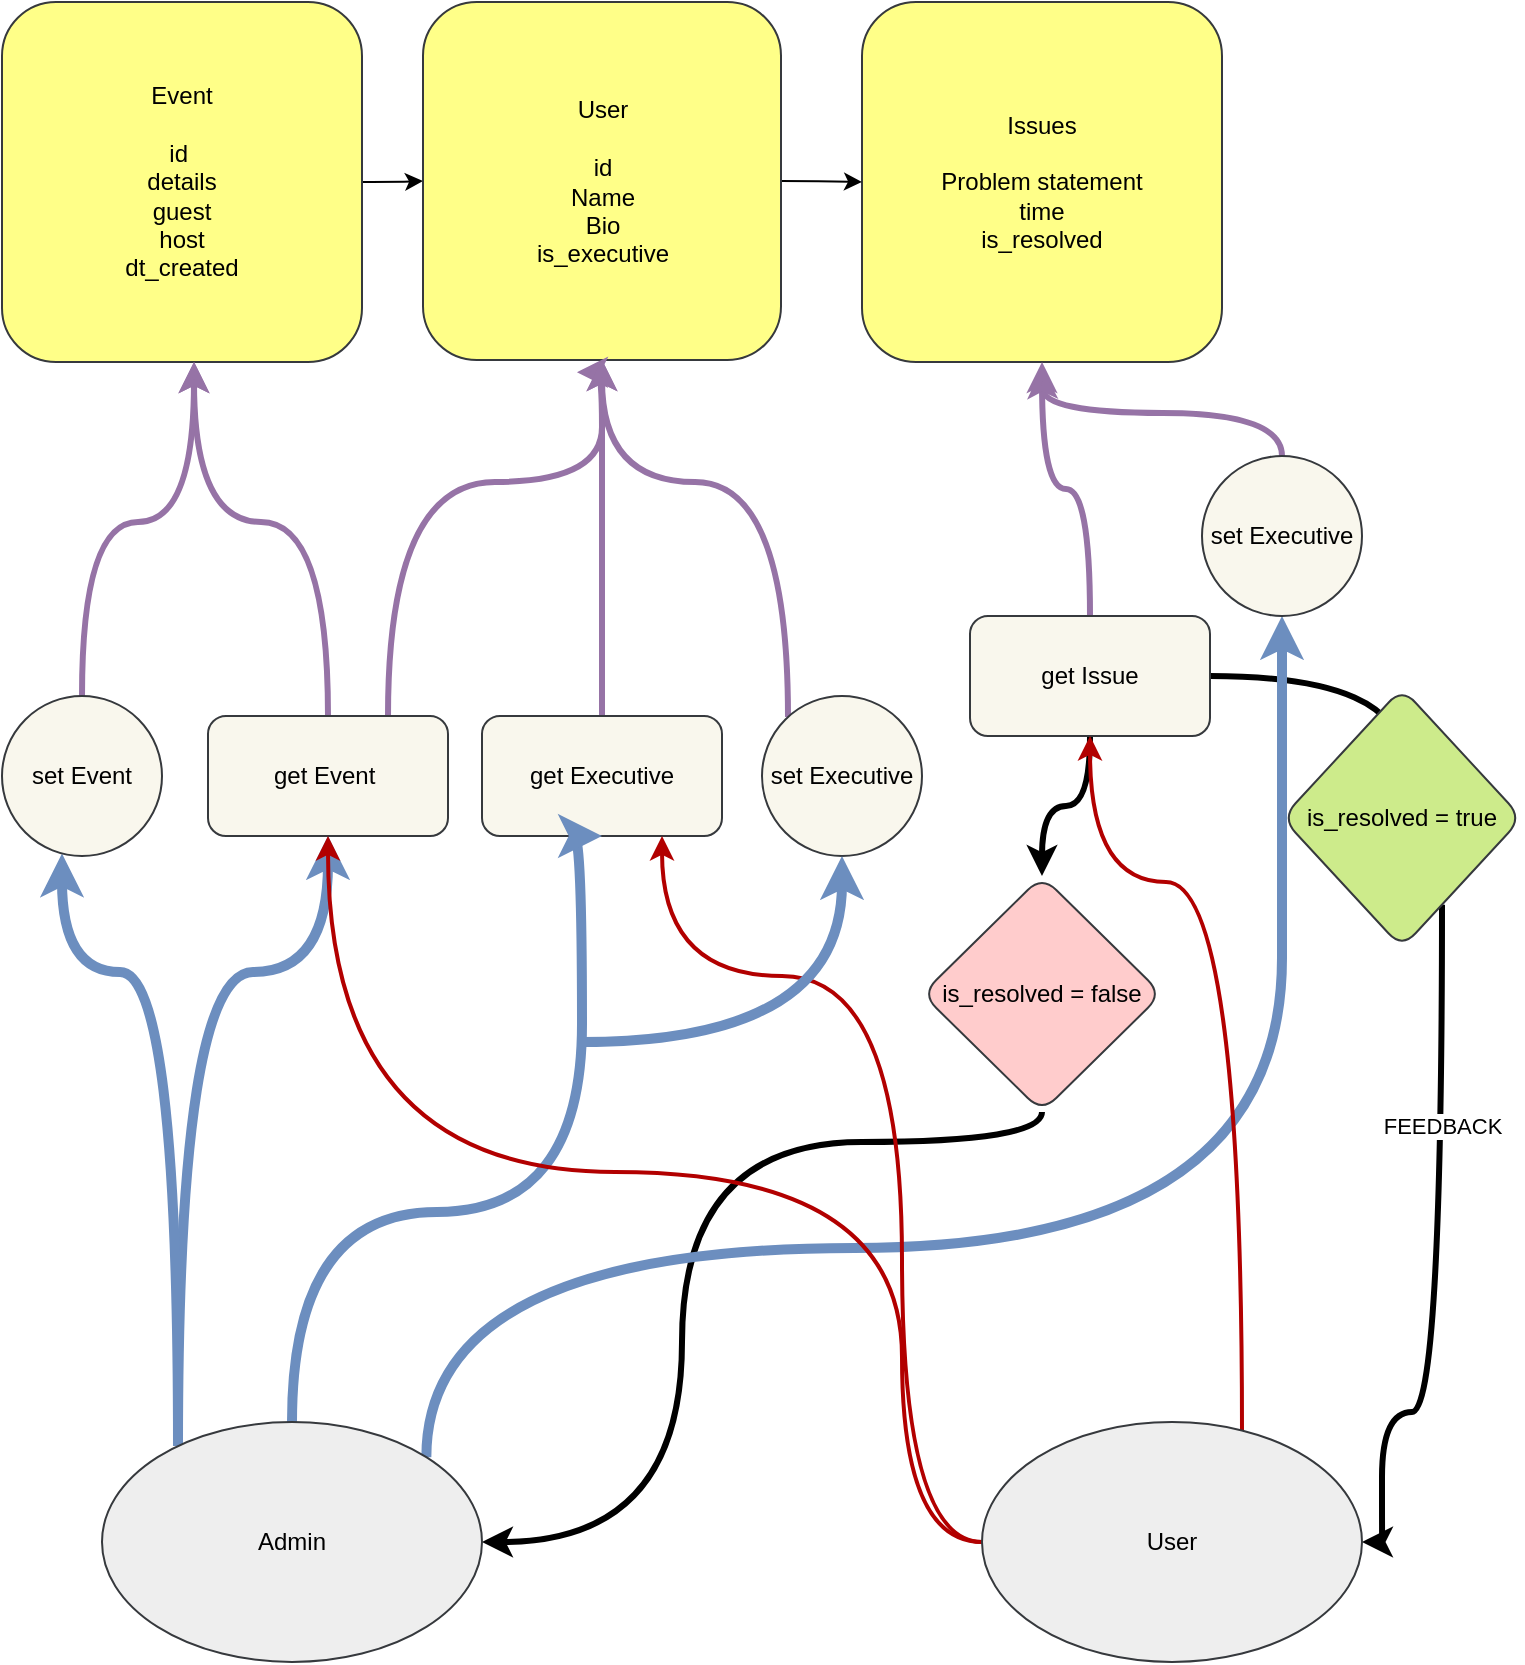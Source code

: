 <mxfile>
    <diagram id="yrAIs954T6zfqzeUiARS" name="Page-1">
        <mxGraphModel dx="528" dy="565" grid="1" gridSize="10" guides="1" tooltips="1" connect="1" arrows="1" fold="1" page="1" pageScale="1" pageWidth="850" pageHeight="1100" background="none" math="0" shadow="0">
            <root>
                <mxCell id="0"/>
                <mxCell id="1" parent="0"/>
                <mxCell id="-5KZdRByPbmMDSF_PC5L-4" value="" style="edgeStyle=orthogonalEdgeStyle;rounded=1;orthogonalLoop=1;jettySize=auto;html=1;curved=1;" parent="1" source="-5KZdRByPbmMDSF_PC5L-1" target="-5KZdRByPbmMDSF_PC5L-3" edge="1">
                    <mxGeometry relative="1" as="geometry"/>
                </mxCell>
                <mxCell id="-5KZdRByPbmMDSF_PC5L-1" value="Event&lt;br&gt;&lt;br&gt;id&amp;nbsp;&lt;br&gt;details&lt;br&gt;guest&lt;br&gt;host&lt;br&gt;dt_created" style="whiteSpace=wrap;html=1;aspect=fixed;fillColor=#ffff88;strokeColor=#36393d;rounded=1;" parent="1" vertex="1">
                    <mxGeometry x="70" y="127" width="180" height="180" as="geometry"/>
                </mxCell>
                <mxCell id="-5KZdRByPbmMDSF_PC5L-2" value="Issues&lt;br&gt;&lt;br&gt;Problem statement&lt;br&gt;time&lt;br&gt;is_resolved&lt;br&gt;" style="whiteSpace=wrap;html=1;aspect=fixed;fillColor=#ffff88;strokeColor=#36393d;rounded=1;" parent="1" vertex="1">
                    <mxGeometry x="500" y="127" width="180" height="180" as="geometry"/>
                </mxCell>
                <mxCell id="-5KZdRByPbmMDSF_PC5L-5" value="" style="edgeStyle=orthogonalEdgeStyle;rounded=1;orthogonalLoop=1;jettySize=auto;html=1;curved=1;" parent="1" source="-5KZdRByPbmMDSF_PC5L-3" target="-5KZdRByPbmMDSF_PC5L-2" edge="1">
                    <mxGeometry relative="1" as="geometry"/>
                </mxCell>
                <mxCell id="-5KZdRByPbmMDSF_PC5L-3" value="User&lt;br&gt;&lt;br&gt;id&lt;br&gt;Name&lt;br&gt;Bio&lt;br&gt;is_executive" style="whiteSpace=wrap;html=1;aspect=fixed;fillColor=#ffff88;strokeColor=#36393d;rounded=1;" parent="1" vertex="1">
                    <mxGeometry x="280.5" y="127" width="179" height="179" as="geometry"/>
                </mxCell>
                <mxCell id="-5KZdRByPbmMDSF_PC5L-7" value="" style="edgeStyle=orthogonalEdgeStyle;rounded=1;orthogonalLoop=1;jettySize=auto;html=1;fillColor=#e1d5e7;strokeColor=#9673a6;strokeWidth=3;curved=1;" parent="1" source="-5KZdRByPbmMDSF_PC5L-6" target="-5KZdRByPbmMDSF_PC5L-1" edge="1">
                    <mxGeometry relative="1" as="geometry">
                        <Array as="points">
                            <mxPoint x="233" y="387"/>
                            <mxPoint x="166" y="387"/>
                        </Array>
                    </mxGeometry>
                </mxCell>
                <mxCell id="-5KZdRByPbmMDSF_PC5L-29" value="" style="edgeStyle=orthogonalEdgeStyle;rounded=1;orthogonalLoop=1;jettySize=auto;html=1;fillColor=#dae8fc;strokeColor=#6c8ebf;gradientColor=#7ea6e0;strokeWidth=5;curved=1;" parent="1" source="-5KZdRByPbmMDSF_PC5L-27" target="-5KZdRByPbmMDSF_PC5L-6" edge="1">
                    <mxGeometry relative="1" as="geometry">
                        <Array as="points">
                            <mxPoint x="158" y="612"/>
                            <mxPoint x="233" y="612"/>
                        </Array>
                    </mxGeometry>
                </mxCell>
                <mxCell id="-5KZdRByPbmMDSF_PC5L-44" style="edgeStyle=orthogonalEdgeStyle;rounded=1;orthogonalLoop=1;jettySize=auto;html=1;exitX=0.75;exitY=0;exitDx=0;exitDy=0;strokeColor=#9673A6;strokeWidth=3;entryX=0.43;entryY=1.034;entryDx=0;entryDy=0;entryPerimeter=0;curved=1;" parent="1" source="-5KZdRByPbmMDSF_PC5L-6" target="-5KZdRByPbmMDSF_PC5L-3" edge="1">
                    <mxGeometry relative="1" as="geometry">
                        <mxPoint x="370" y="367" as="targetPoint"/>
                        <Array as="points">
                            <mxPoint x="263" y="367"/>
                            <mxPoint x="370" y="367"/>
                        </Array>
                    </mxGeometry>
                </mxCell>
                <mxCell id="-5KZdRByPbmMDSF_PC5L-6" value="get Event&amp;nbsp;" style="rounded=1;whiteSpace=wrap;html=1;fillColor=#f9f7ed;strokeColor=#36393d;" parent="1" vertex="1">
                    <mxGeometry x="173" y="484" width="120" height="60" as="geometry"/>
                </mxCell>
                <mxCell id="-5KZdRByPbmMDSF_PC5L-14" value="" style="edgeStyle=orthogonalEdgeStyle;rounded=1;orthogonalLoop=1;jettySize=auto;html=1;fillColor=#e1d5e7;strokeColor=#9673A6;strokeWidth=3;curved=1;" parent="1" source="-5KZdRByPbmMDSF_PC5L-13" target="-5KZdRByPbmMDSF_PC5L-3" edge="1">
                    <mxGeometry relative="1" as="geometry">
                        <Array as="points">
                            <mxPoint x="370" y="347"/>
                            <mxPoint x="370" y="347"/>
                        </Array>
                    </mxGeometry>
                </mxCell>
                <mxCell id="-5KZdRByPbmMDSF_PC5L-13" value="get Executive" style="rounded=1;whiteSpace=wrap;html=1;fillColor=#f9f7ed;strokeColor=#36393d;" parent="1" vertex="1">
                    <mxGeometry x="310" y="484" width="120" height="60" as="geometry"/>
                </mxCell>
                <mxCell id="-5KZdRByPbmMDSF_PC5L-17" value="" style="edgeStyle=orthogonalEdgeStyle;rounded=1;orthogonalLoop=1;jettySize=auto;html=1;fillColor=#e1d5e7;strokeColor=#9673A6;strokeWidth=3;curved=1;" parent="1" source="-5KZdRByPbmMDSF_PC5L-16" target="-5KZdRByPbmMDSF_PC5L-2" edge="1">
                    <mxGeometry relative="1" as="geometry"/>
                </mxCell>
                <mxCell id="-5KZdRByPbmMDSF_PC5L-19" value="" style="edgeStyle=orthogonalEdgeStyle;rounded=1;orthogonalLoop=1;jettySize=auto;html=1;strokeWidth=3;entryX=0.5;entryY=0;entryDx=0;entryDy=0;curved=1;" parent="1" source="-5KZdRByPbmMDSF_PC5L-16" edge="1">
                    <mxGeometry relative="1" as="geometry">
                        <mxPoint x="770" y="517" as="targetPoint"/>
                    </mxGeometry>
                </mxCell>
                <mxCell id="-5KZdRByPbmMDSF_PC5L-21" value="" style="edgeStyle=orthogonalEdgeStyle;rounded=1;orthogonalLoop=1;jettySize=auto;html=1;strokeWidth=3;curved=1;" parent="1" source="-5KZdRByPbmMDSF_PC5L-16" target="-5KZdRByPbmMDSF_PC5L-20" edge="1">
                    <mxGeometry relative="1" as="geometry"/>
                </mxCell>
                <mxCell id="-5KZdRByPbmMDSF_PC5L-16" value="get Issue" style="rounded=1;whiteSpace=wrap;html=1;fillColor=#f9f7ed;strokeColor=#36393d;" parent="1" vertex="1">
                    <mxGeometry x="554" y="434" width="120" height="60" as="geometry"/>
                </mxCell>
                <mxCell id="-5KZdRByPbmMDSF_PC5L-36" style="edgeStyle=orthogonalEdgeStyle;rounded=1;orthogonalLoop=1;jettySize=auto;html=1;entryX=1;entryY=0.5;entryDx=0;entryDy=0;strokeWidth=3;curved=1;" parent="1" source="-5KZdRByPbmMDSF_PC5L-18" target="-5KZdRByPbmMDSF_PC5L-28" edge="1">
                    <mxGeometry relative="1" as="geometry">
                        <mxPoint x="793" y="842" as="targetPoint"/>
                        <mxPoint x="770" y="647" as="sourcePoint"/>
                        <Array as="points">
                            <mxPoint x="790" y="832"/>
                            <mxPoint x="760" y="832"/>
                            <mxPoint x="760" y="897"/>
                        </Array>
                    </mxGeometry>
                </mxCell>
                <mxCell id="-5KZdRByPbmMDSF_PC5L-42" value="FEEDBACK" style="edgeLabel;html=1;align=center;verticalAlign=middle;resizable=0;points=[];rounded=1;" parent="-5KZdRByPbmMDSF_PC5L-36" vertex="1" connectable="0">
                    <mxGeometry x="-0.386" y="2" relative="1" as="geometry">
                        <mxPoint x="-2" as="offset"/>
                    </mxGeometry>
                </mxCell>
                <mxCell id="-5KZdRByPbmMDSF_PC5L-18" value="is_resolved = true" style="rhombus;whiteSpace=wrap;html=1;rounded=1;fillColor=#cdeb8b;strokeColor=#36393d;" parent="1" vertex="1">
                    <mxGeometry x="710" y="470" width="120" height="130" as="geometry"/>
                </mxCell>
                <mxCell id="-5KZdRByPbmMDSF_PC5L-38" style="edgeStyle=orthogonalEdgeStyle;rounded=1;orthogonalLoop=1;jettySize=auto;html=1;entryX=1;entryY=0.5;entryDx=0;entryDy=0;strokeWidth=3;curved=1;" parent="1" source="-5KZdRByPbmMDSF_PC5L-20" target="-5KZdRByPbmMDSF_PC5L-27" edge="1">
                    <mxGeometry relative="1" as="geometry">
                        <Array as="points">
                            <mxPoint x="410" y="697"/>
                            <mxPoint x="410" y="897"/>
                        </Array>
                    </mxGeometry>
                </mxCell>
                <mxCell id="-5KZdRByPbmMDSF_PC5L-20" value="is_resolved = false" style="rhombus;whiteSpace=wrap;html=1;rounded=1;fillColor=#ffcccc;strokeColor=#36393d;" parent="1" vertex="1">
                    <mxGeometry x="530" y="564" width="120" height="118" as="geometry"/>
                </mxCell>
                <mxCell id="-5KZdRByPbmMDSF_PC5L-24" value="" style="edgeStyle=orthogonalEdgeStyle;rounded=1;orthogonalLoop=1;jettySize=auto;html=1;fillColor=#e1d5e7;strokeColor=#9673a6;strokeWidth=3;curved=1;" parent="1" source="-5KZdRByPbmMDSF_PC5L-22" target="-5KZdRByPbmMDSF_PC5L-1" edge="1">
                    <mxGeometry relative="1" as="geometry">
                        <Array as="points">
                            <mxPoint x="110" y="387"/>
                            <mxPoint x="166" y="387"/>
                        </Array>
                    </mxGeometry>
                </mxCell>
                <mxCell id="-5KZdRByPbmMDSF_PC5L-30" value="" style="edgeStyle=orthogonalEdgeStyle;rounded=1;orthogonalLoop=1;jettySize=auto;html=1;fillColor=#dae8fc;strokeColor=#6c8ebf;gradientColor=#7ea6e0;strokeWidth=5;curved=1;" parent="1" source="-5KZdRByPbmMDSF_PC5L-27" target="-5KZdRByPbmMDSF_PC5L-22" edge="1">
                    <mxGeometry relative="1" as="geometry">
                        <Array as="points">
                            <mxPoint x="158" y="612"/>
                            <mxPoint x="100" y="612"/>
                        </Array>
                    </mxGeometry>
                </mxCell>
                <mxCell id="-5KZdRByPbmMDSF_PC5L-22" value="set Event" style="ellipse;whiteSpace=wrap;html=1;aspect=fixed;fillColor=#f9f7ed;strokeColor=#36393d;rounded=1;" parent="1" vertex="1">
                    <mxGeometry x="70" y="474" width="80" height="80" as="geometry"/>
                </mxCell>
                <mxCell id="-5KZdRByPbmMDSF_PC5L-26" value="" style="edgeStyle=orthogonalEdgeStyle;rounded=1;orthogonalLoop=1;jettySize=auto;html=1;fillColor=#e1d5e7;strokeColor=#9673a6;strokeWidth=3;curved=1;" parent="1" source="-5KZdRByPbmMDSF_PC5L-25" target="-5KZdRByPbmMDSF_PC5L-3" edge="1">
                    <mxGeometry relative="1" as="geometry">
                        <Array as="points">
                            <mxPoint x="463" y="367"/>
                            <mxPoint x="370" y="367"/>
                        </Array>
                    </mxGeometry>
                </mxCell>
                <mxCell id="-5KZdRByPbmMDSF_PC5L-25" value="set Executive" style="ellipse;whiteSpace=wrap;html=1;aspect=fixed;fillColor=#f9f7ed;strokeColor=#36393d;rounded=1;" parent="1" vertex="1">
                    <mxGeometry x="450" y="474" width="80" height="80" as="geometry"/>
                </mxCell>
                <mxCell id="-5KZdRByPbmMDSF_PC5L-31" style="edgeStyle=orthogonalEdgeStyle;rounded=1;orthogonalLoop=1;jettySize=auto;html=1;entryX=0.5;entryY=1;entryDx=0;entryDy=0;fillColor=#dae8fc;strokeColor=#6C8EBF;gradientColor=#7ea6e0;strokeWidth=5;curved=1;" parent="1" source="-5KZdRByPbmMDSF_PC5L-27" target="-5KZdRByPbmMDSF_PC5L-13" edge="1">
                    <mxGeometry relative="1" as="geometry">
                        <mxPoint x="333" y="732" as="targetPoint"/>
                        <Array as="points">
                            <mxPoint x="215" y="732"/>
                            <mxPoint x="360" y="732"/>
                            <mxPoint x="360" y="544"/>
                        </Array>
                    </mxGeometry>
                </mxCell>
                <mxCell id="-5KZdRByPbmMDSF_PC5L-47" style="edgeStyle=orthogonalEdgeStyle;orthogonalLoop=1;jettySize=auto;html=1;exitX=1;exitY=0;exitDx=0;exitDy=0;entryX=0.5;entryY=1;entryDx=0;entryDy=0;strokeWidth=5;fillColor=#cce5ff;strokeColor=#6C8EBF;curved=1;" parent="1" source="-5KZdRByPbmMDSF_PC5L-27" target="-5KZdRByPbmMDSF_PC5L-46" edge="1">
                    <mxGeometry relative="1" as="geometry">
                        <Array as="points">
                            <mxPoint x="282" y="750"/>
                            <mxPoint x="710" y="750"/>
                            <mxPoint x="710" y="460"/>
                        </Array>
                    </mxGeometry>
                </mxCell>
                <mxCell id="-5KZdRByPbmMDSF_PC5L-27" value="Admin" style="ellipse;whiteSpace=wrap;html=1;fillColor=#eeeeee;strokeColor=#36393d;rounded=1;" parent="1" vertex="1">
                    <mxGeometry x="120" y="837" width="190" height="120" as="geometry"/>
                </mxCell>
                <mxCell id="-5KZdRByPbmMDSF_PC5L-37" style="edgeStyle=orthogonalEdgeStyle;rounded=1;orthogonalLoop=1;jettySize=auto;html=1;entryX=0.5;entryY=1;entryDx=0;entryDy=0;fillColor=#e51400;strokeColor=#B20000;strokeWidth=2;curved=1;" parent="1" source="-5KZdRByPbmMDSF_PC5L-28" target="-5KZdRByPbmMDSF_PC5L-16" edge="1">
                    <mxGeometry relative="1" as="geometry">
                        <Array as="points">
                            <mxPoint x="690" y="567"/>
                            <mxPoint x="614" y="567"/>
                        </Array>
                    </mxGeometry>
                </mxCell>
                <mxCell id="-5KZdRByPbmMDSF_PC5L-39" style="edgeStyle=orthogonalEdgeStyle;rounded=1;orthogonalLoop=1;jettySize=auto;html=1;entryX=0.5;entryY=1;entryDx=0;entryDy=0;fillColor=#e51400;strokeColor=#B20000;strokeWidth=2;curved=1;" parent="1" source="-5KZdRByPbmMDSF_PC5L-28" target="-5KZdRByPbmMDSF_PC5L-6" edge="1">
                    <mxGeometry relative="1" as="geometry">
                        <mxPoint x="343" y="612" as="targetPoint"/>
                        <Array as="points">
                            <mxPoint x="520" y="897"/>
                            <mxPoint x="520" y="712"/>
                            <mxPoint x="233" y="712"/>
                        </Array>
                    </mxGeometry>
                </mxCell>
                <mxCell id="-5KZdRByPbmMDSF_PC5L-40" style="edgeStyle=orthogonalEdgeStyle;rounded=1;orthogonalLoop=1;jettySize=auto;html=1;entryX=0.75;entryY=1;entryDx=0;entryDy=0;fillColor=#e51400;strokeColor=#B20000;strokeWidth=2;curved=1;" parent="1" source="-5KZdRByPbmMDSF_PC5L-28" target="-5KZdRByPbmMDSF_PC5L-13" edge="1">
                    <mxGeometry relative="1" as="geometry">
                        <Array as="points">
                            <mxPoint x="520" y="897"/>
                            <mxPoint x="520" y="614"/>
                            <mxPoint x="400" y="614"/>
                        </Array>
                    </mxGeometry>
                </mxCell>
                <mxCell id="-5KZdRByPbmMDSF_PC5L-28" value="User" style="ellipse;whiteSpace=wrap;html=1;fillColor=#eeeeee;strokeColor=#36393d;rounded=1;" parent="1" vertex="1">
                    <mxGeometry x="560" y="837" width="190" height="120" as="geometry"/>
                </mxCell>
                <mxCell id="-5KZdRByPbmMDSF_PC5L-32" value="" style="endArrow=classic;html=1;rounded=1;fillColor=#dae8fc;strokeColor=#6c8ebf;gradientColor=#7ea6e0;strokeWidth=5;curved=1;" parent="1" target="-5KZdRByPbmMDSF_PC5L-25" edge="1">
                    <mxGeometry width="50" height="50" relative="1" as="geometry">
                        <mxPoint x="360" y="647" as="sourcePoint"/>
                        <mxPoint x="463" y="672" as="targetPoint"/>
                        <Array as="points">
                            <mxPoint x="490" y="647"/>
                        </Array>
                    </mxGeometry>
                </mxCell>
                <mxCell id="-5KZdRByPbmMDSF_PC5L-48" style="edgeStyle=orthogonalEdgeStyle;orthogonalLoop=1;jettySize=auto;html=1;exitX=0.5;exitY=0;exitDx=0;exitDy=0;strokeColor=#9673A6;strokeWidth=3;curved=1;" parent="1" source="-5KZdRByPbmMDSF_PC5L-46" edge="1">
                    <mxGeometry relative="1" as="geometry">
                        <mxPoint x="590" y="310" as="targetPoint"/>
                    </mxGeometry>
                </mxCell>
                <mxCell id="-5KZdRByPbmMDSF_PC5L-46" value="set Executive" style="ellipse;whiteSpace=wrap;html=1;aspect=fixed;fillColor=#f9f7ed;strokeColor=#36393d;rounded=1;" parent="1" vertex="1">
                    <mxGeometry x="670" y="354" width="80" height="80" as="geometry"/>
                </mxCell>
            </root>
        </mxGraphModel>
    </diagram>
</mxfile>